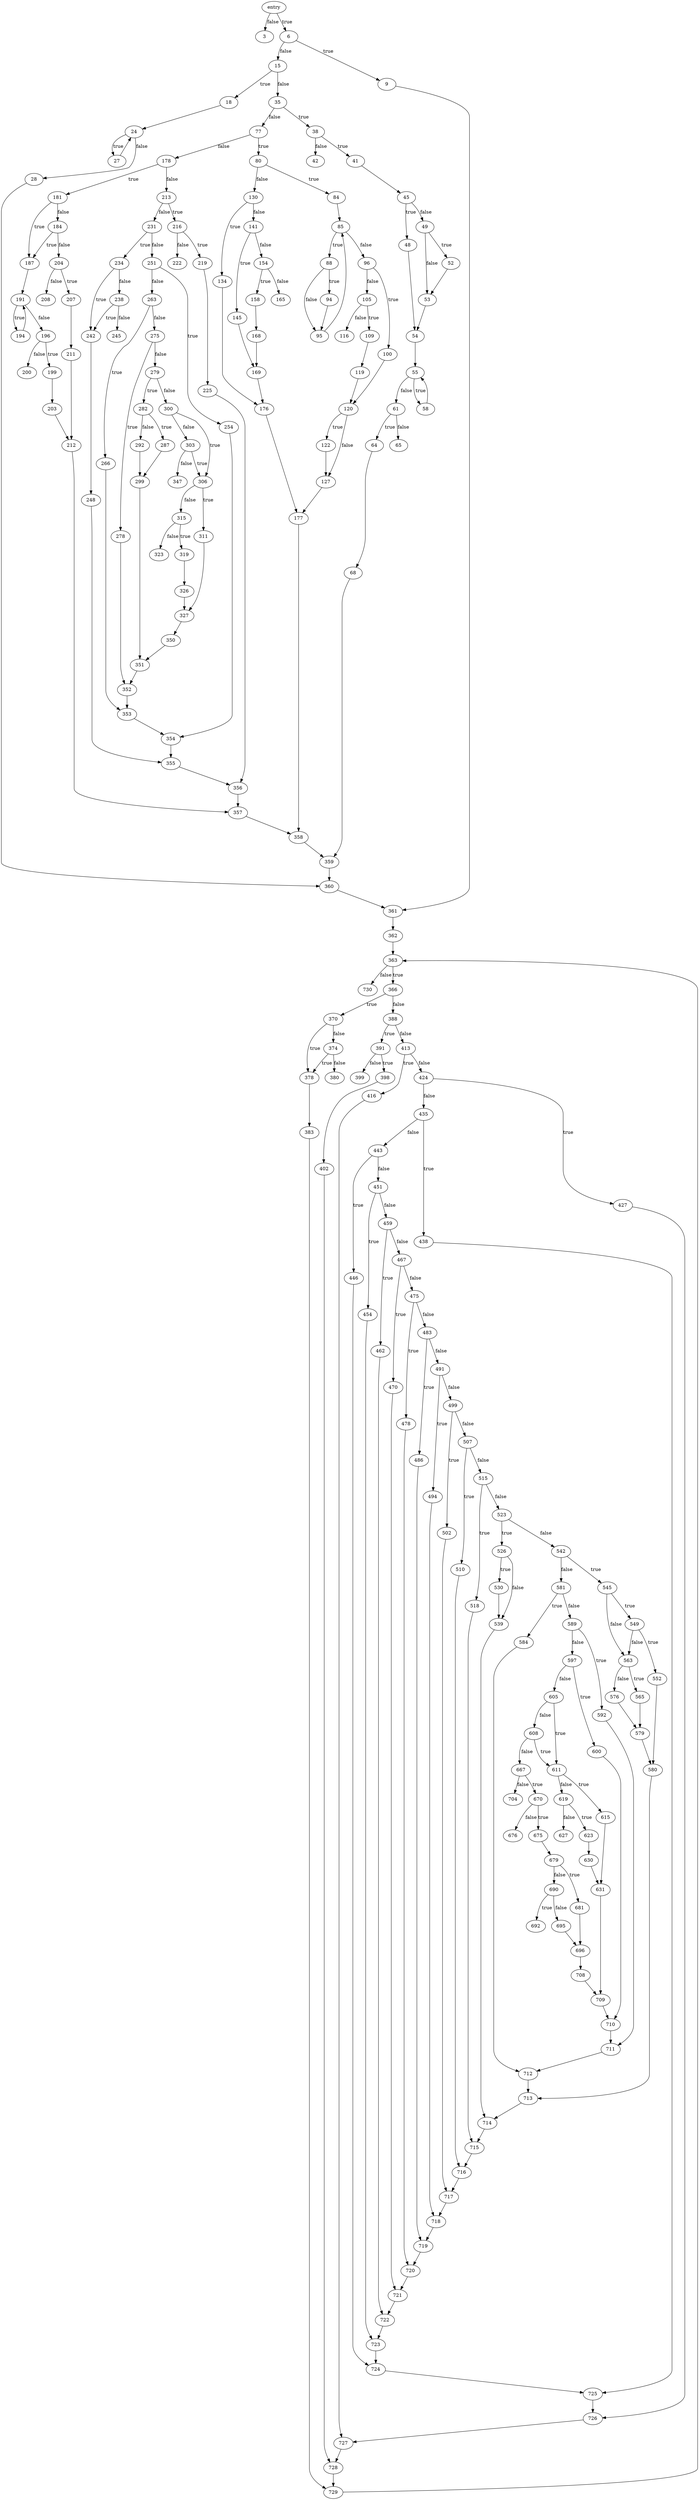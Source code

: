 digraph expr {
	0->3[ label=false ];
	0->6[ label=true ];
	6->15[ label=false ];
	6->9[ label=true ];
	9->361;
	15->35[ label=false ];
	15->18[ label=true ];
	18->24;
	24->28[ label=false ];
	24->27[ label=true ];
	27->24;
	28->360;
	35->77[ label=false ];
	35->38[ label=true ];
	38->42[ label=false ];
	38->41[ label=true ];
	41->45;
	45->49[ label=false ];
	45->48[ label=true ];
	48->54;
	49->53[ label=false ];
	49->52[ label=true ];
	52->53;
	53->54;
	54->55;
	55->61[ label=false ];
	55->58[ label=true ];
	58->55;
	61->65[ label=false ];
	61->64[ label=true ];
	64->68;
	68->359;
	77->178[ label=false ];
	77->80[ label=true ];
	80->130[ label=false ];
	80->84[ label=true ];
	84->85;
	85->96[ label=false ];
	85->88[ label=true ];
	88->95[ label=false ];
	88->94[ label=true ];
	94->95;
	95->85;
	96->105[ label=false ];
	96->100[ label=true ];
	100->120;
	105->116[ label=false ];
	105->109[ label=true ];
	109->119;
	119->120;
	120->127[ label=false ];
	120->122[ label=true ];
	122->127;
	127->177;
	130->141[ label=false ];
	130->134[ label=true ];
	134->176;
	141->154[ label=false ];
	141->145[ label=true ];
	145->169;
	154->165[ label=false ];
	154->158[ label=true ];
	158->168;
	168->169;
	169->176;
	176->177;
	177->358;
	178->213[ label=false ];
	178->181[ label=true ];
	181->184[ label=false ];
	181->187[ label=true ];
	184->204[ label=false ];
	184->187[ label=true ];
	187->191;
	191->196[ label=false ];
	191->194[ label=true ];
	194->191;
	196->200[ label=false ];
	196->199[ label=true ];
	199->203;
	203->212;
	204->208[ label=false ];
	204->207[ label=true ];
	207->211;
	211->212;
	212->357;
	213->231[ label=false ];
	213->216[ label=true ];
	216->222[ label=false ];
	216->219[ label=true ];
	219->225;
	225->356;
	231->251[ label=false ];
	231->234[ label=true ];
	234->238[ label=false ];
	234->242[ label=true ];
	238->245[ label=false ];
	238->242[ label=true ];
	242->248;
	248->355;
	251->263[ label=false ];
	251->254[ label=true ];
	254->354;
	263->275[ label=false ];
	263->266[ label=true ];
	266->353;
	275->279[ label=false ];
	275->278[ label=true ];
	278->352;
	279->300[ label=false ];
	279->282[ label=true ];
	282->292[ label=false ];
	282->287[ label=true ];
	287->299;
	292->299;
	299->351;
	300->303[ label=false ];
	300->306[ label=true ];
	303->347[ label=false ];
	303->306[ label=true ];
	306->315[ label=false ];
	306->311[ label=true ];
	311->327;
	315->323[ label=false ];
	315->319[ label=true ];
	319->326;
	326->327;
	327->350;
	350->351;
	351->352;
	352->353;
	353->354;
	354->355;
	355->356;
	356->357;
	357->358;
	358->359;
	359->360;
	360->361;
	361->362;
	362->363;
	363->730[ label=false ];
	363->366[ label=true ];
	366->388[ label=false ];
	366->370[ label=true ];
	370->374[ label=false ];
	370->378[ label=true ];
	374->380[ label=false ];
	374->378[ label=true ];
	378->383;
	383->729;
	388->413[ label=false ];
	388->391[ label=true ];
	391->399[ label=false ];
	391->398[ label=true ];
	398->402;
	402->728;
	413->424[ label=false ];
	413->416[ label=true ];
	416->727;
	424->435[ label=false ];
	424->427[ label=true ];
	427->726;
	435->443[ label=false ];
	435->438[ label=true ];
	438->725;
	443->451[ label=false ];
	443->446[ label=true ];
	446->724;
	451->459[ label=false ];
	451->454[ label=true ];
	454->723;
	459->467[ label=false ];
	459->462[ label=true ];
	462->722;
	467->475[ label=false ];
	467->470[ label=true ];
	470->721;
	475->483[ label=false ];
	475->478[ label=true ];
	478->720;
	483->491[ label=false ];
	483->486[ label=true ];
	486->719;
	491->499[ label=false ];
	491->494[ label=true ];
	494->718;
	499->507[ label=false ];
	499->502[ label=true ];
	502->717;
	507->515[ label=false ];
	507->510[ label=true ];
	510->716;
	515->523[ label=false ];
	515->518[ label=true ];
	518->715;
	523->542[ label=false ];
	523->526[ label=true ];
	526->539[ label=false ];
	526->530[ label=true ];
	530->539;
	539->714;
	542->581[ label=false ];
	542->545[ label=true ];
	545->563[ label=false ];
	545->549[ label=true ];
	549->563[ label=false ];
	549->552[ label=true ];
	552->580;
	563->576[ label=false ];
	563->565[ label=true ];
	565->579;
	576->579;
	579->580;
	580->713;
	581->589[ label=false ];
	581->584[ label=true ];
	584->712;
	589->597[ label=false ];
	589->592[ label=true ];
	592->711;
	597->605[ label=false ];
	597->600[ label=true ];
	600->710;
	605->608[ label=false ];
	605->611[ label=true ];
	608->667[ label=false ];
	608->611[ label=true ];
	611->619[ label=false ];
	611->615[ label=true ];
	615->631;
	619->627[ label=false ];
	619->623[ label=true ];
	623->630;
	630->631;
	631->709;
	667->704[ label=false ];
	667->670[ label=true ];
	670->676[ label=false ];
	670->675[ label=true ];
	675->679;
	679->690[ label=false ];
	679->681[ label=true ];
	681->696;
	690->695[ label=false ];
	690->692[ label=true ];
	695->696;
	696->708;
	708->709;
	709->710;
	710->711;
	711->712;
	712->713;
	713->714;
	714->715;
	715->716;
	716->717;
	717->718;
	718->719;
	719->720;
	720->721;
	721->722;
	722->723;
	723->724;
	724->725;
	725->726;
	726->727;
	727->728;
	728->729;
	729->363;
	0 [ label=entry ];
	100;
	105;
	109;
	116;
	119;
	120;
	122;
	127;
	130;
	134;
	141;
	145;
	15;
	154;
	158;
	165;
	168;
	169;
	176;
	177;
	178;
	18;
	181;
	184;
	187;
	191;
	194;
	196;
	199;
	200;
	203;
	204;
	207;
	208;
	211;
	212;
	213;
	216;
	219;
	222;
	225;
	231;
	234;
	238;
	24;
	242;
	245;
	248;
	251;
	254;
	263;
	266;
	27;
	275;
	278;
	279;
	28;
	282;
	287;
	292;
	299;
	3;
	300;
	303;
	306;
	311;
	315;
	319;
	323;
	326;
	327;
	347;
	35;
	350;
	351;
	352;
	353;
	354;
	355;
	356;
	357;
	358;
	359;
	360;
	361;
	362;
	363;
	366;
	370;
	374;
	378;
	38;
	380;
	383;
	388;
	391;
	398;
	399;
	402;
	41;
	413;
	416;
	42;
	424;
	427;
	435;
	438;
	443;
	446;
	45;
	451;
	454;
	459;
	462;
	467;
	470;
	475;
	478;
	48;
	483;
	486;
	49;
	491;
	494;
	499;
	502;
	507;
	510;
	515;
	518;
	52;
	523;
	526;
	53;
	530;
	539;
	54;
	542;
	545;
	549;
	55;
	552;
	563;
	565;
	576;
	579;
	58;
	580;
	581;
	584;
	589;
	592;
	597;
	6;
	600;
	605;
	608;
	61;
	611;
	615;
	619;
	623;
	627;
	630;
	631;
	64;
	65;
	667;
	670;
	675;
	676;
	679;
	68;
	681;
	690;
	692;
	695;
	696;
	704;
	708;
	709;
	710;
	711;
	712;
	713;
	714;
	715;
	716;
	717;
	718;
	719;
	720;
	721;
	722;
	723;
	724;
	725;
	726;
	727;
	728;
	729;
	730;
	77;
	80;
	84;
	85;
	88;
	9;
	94;
	95;
	96;

}

